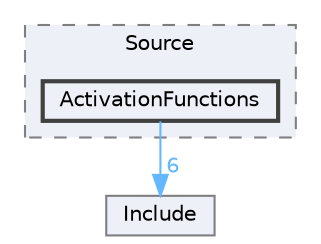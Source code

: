 digraph "Arduino/GetStartedWithMachineLearningOnArduino/tflite-micro-arduino-examples-main/src/third_party/cmsis_nn/Source/ActivationFunctions"
{
 // LATEX_PDF_SIZE
  bgcolor="transparent";
  edge [fontname=Helvetica,fontsize=10,labelfontname=Helvetica,labelfontsize=10];
  node [fontname=Helvetica,fontsize=10,shape=box,height=0.2,width=0.4];
  compound=true
  subgraph clusterdir_3f3bc32bb09c71fe7748f5d361525a5c {
    graph [ bgcolor="#edf0f7", pencolor="grey50", label="Source", fontname=Helvetica,fontsize=10 style="filled,dashed", URL="dir_3f3bc32bb09c71fe7748f5d361525a5c.html",tooltip=""]
  dir_3ec4d636c98c5409d68ce8b4efd2ddf2 [label="ActivationFunctions", fillcolor="#edf0f7", color="grey25", style="filled,bold", URL="dir_3ec4d636c98c5409d68ce8b4efd2ddf2.html",tooltip=""];
  }
  dir_1a4997e63d356e45cdc4e66c4ea7b18a [label="Include", fillcolor="#edf0f7", color="grey50", style="filled", URL="dir_1a4997e63d356e45cdc4e66c4ea7b18a.html",tooltip=""];
  dir_3ec4d636c98c5409d68ce8b4efd2ddf2->dir_1a4997e63d356e45cdc4e66c4ea7b18a [headlabel="6", labeldistance=1.5 headhref="dir_000001_000136.html" href="dir_000001_000136.html" color="steelblue1" fontcolor="steelblue1"];
}
